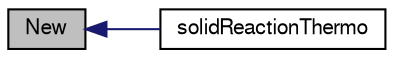 digraph "New"
{
  bgcolor="transparent";
  edge [fontname="FreeSans",fontsize="10",labelfontname="FreeSans",labelfontsize="10"];
  node [fontname="FreeSans",fontsize="10",shape=record];
  rankdir="LR";
  Node14 [label="New",height=0.2,width=0.4,color="black", fillcolor="grey75", style="filled", fontcolor="black"];
  Node14 -> Node15 [dir="back",color="midnightblue",fontsize="10",style="solid",fontname="FreeSans"];
  Node15 [label="solidReactionThermo",height=0.2,width=0.4,color="black",URL="$a30222.html#a9156a86d2b1418e38991548bba5c3d47",tooltip="Construct from mesh, dictionary and phase name. "];
}
